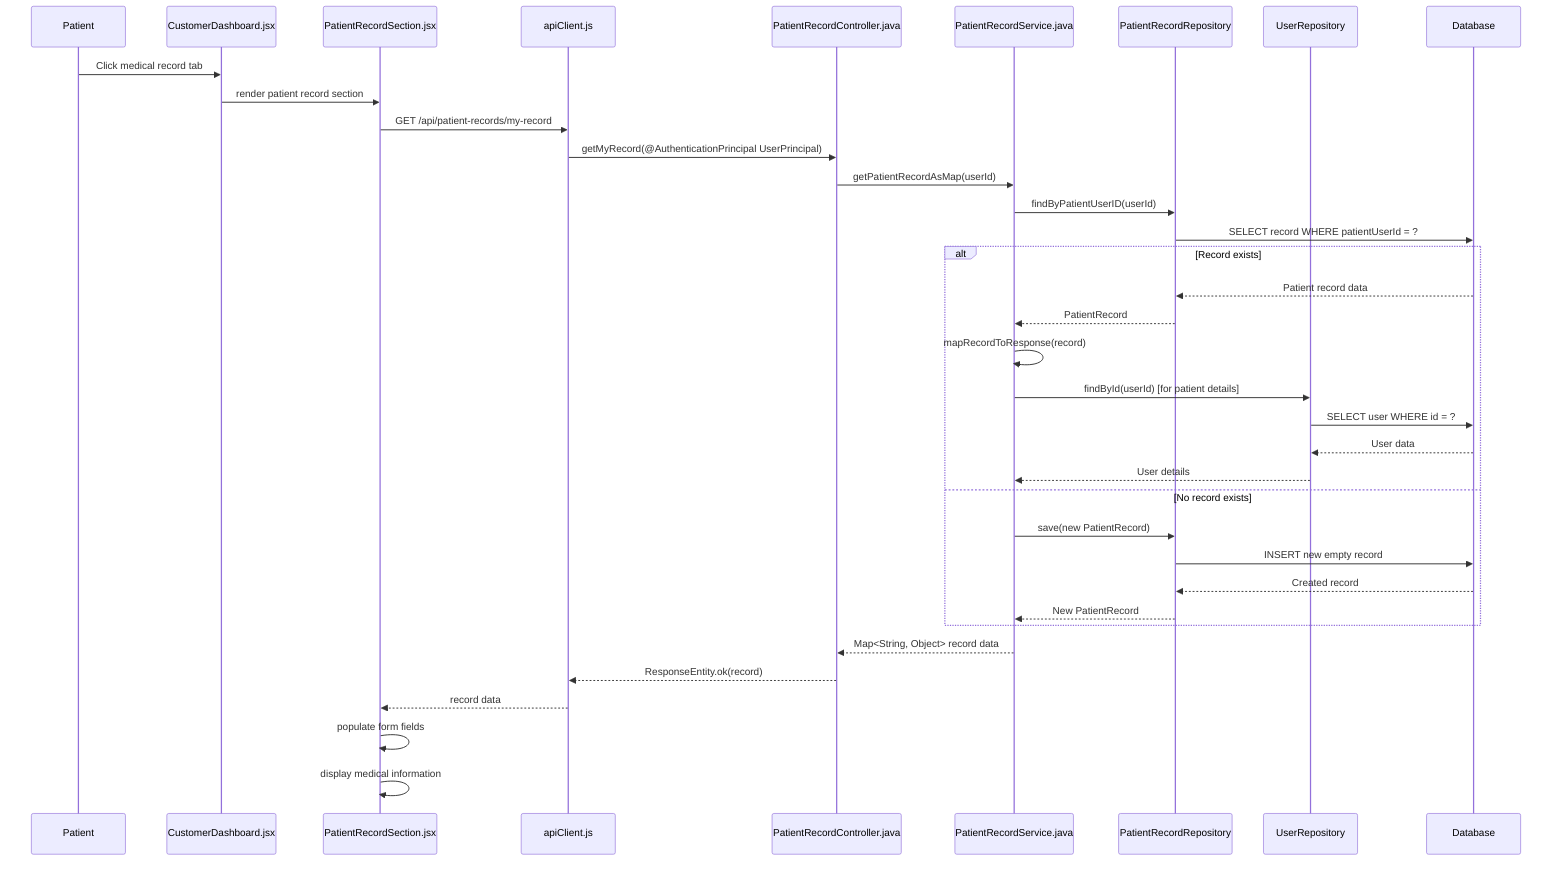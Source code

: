 sequenceDiagram
    participant P as Patient
    participant CD as CustomerDashboard.jsx
    participant PRS as PatientRecordSection.jsx
    participant API as apiClient.js
    participant PRC as PatientRecordController.java
    participant PRCS as PatientRecordService.java
    participant PRR as PatientRecordRepository
    participant UR as UserRepository
    participant DB as Database

    P->>CD: Click medical record tab
    CD->>PRS: render patient record section
    PRS->>API: GET /api/patient-records/my-record
    API->>PRC: getMyRecord(@AuthenticationPrincipal UserPrincipal)
    PRC->>PRCS: getPatientRecordAsMap(userId)
    
    PRCS->>PRR: findByPatientUserID(userId)
    PRR->>DB: SELECT record WHERE patientUserId = ?
    
    alt Record exists
        DB-->>PRR: Patient record data
        PRR-->>PRCS: PatientRecord
        PRCS->>PRCS: mapRecordToResponse(record)
        PRCS->>UR: findById(userId) [for patient details]
        UR->>DB: SELECT user WHERE id = ?
        DB-->>UR: User data
        UR-->>PRCS: User details
    else No record exists
        PRCS->>PRR: save(new PatientRecord)
        PRR->>DB: INSERT new empty record
        DB-->>PRR: Created record
        PRR-->>PRCS: New PatientRecord
    end
    
    PRCS-->>PRC: Map<String, Object> record data
    PRC-->>API: ResponseEntity.ok(record)
    API-->>PRS: record data
    PRS->>PRS: populate form fields
    PRS->>PRS: display medical information